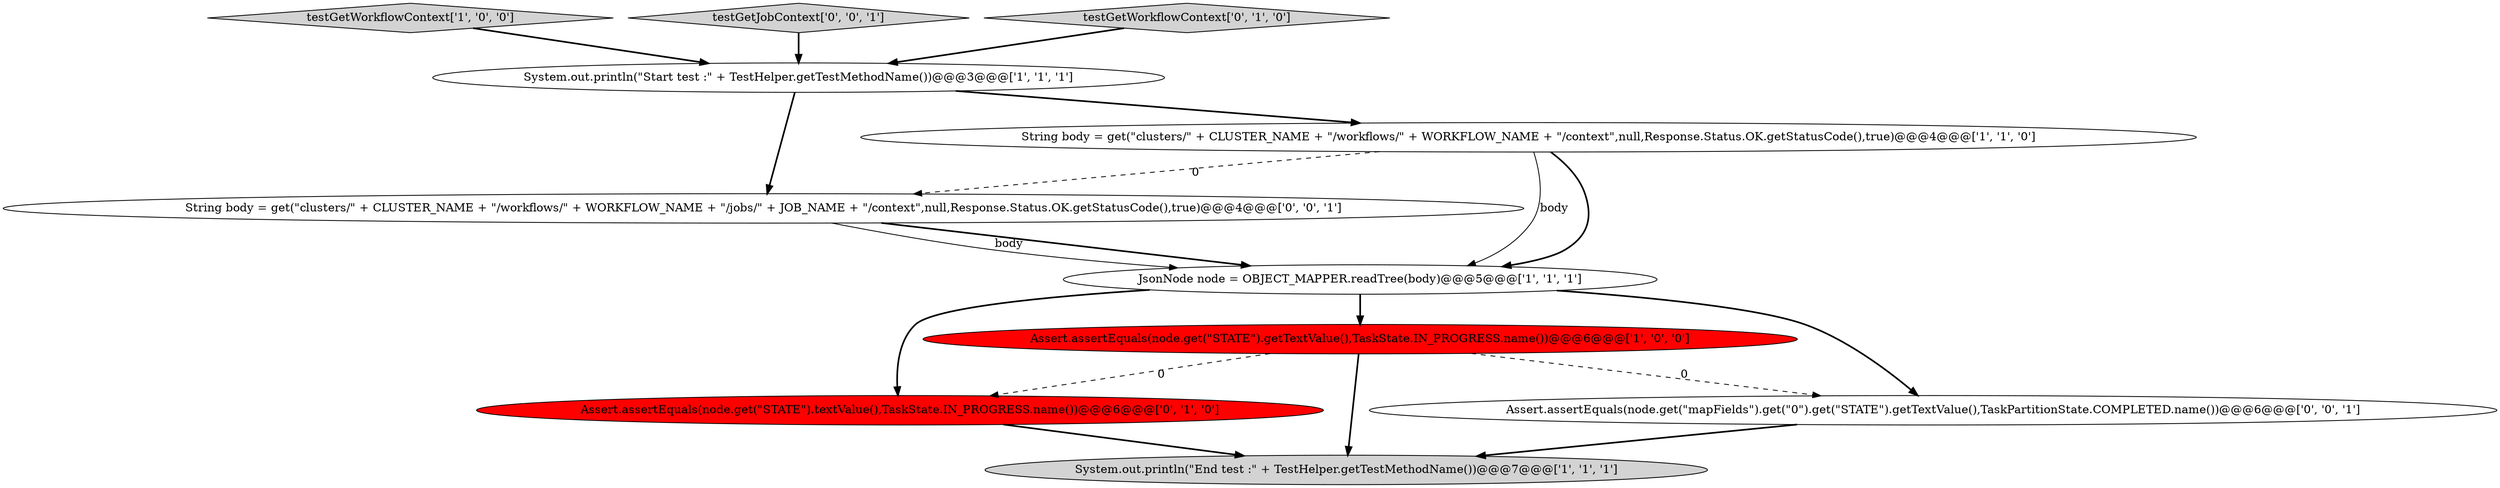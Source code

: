 digraph {
1 [style = filled, label = "System.out.println(\"Start test :\" + TestHelper.getTestMethodName())@@@3@@@['1', '1', '1']", fillcolor = white, shape = ellipse image = "AAA0AAABBB1BBB"];
4 [style = filled, label = "Assert.assertEquals(node.get(\"STATE\").getTextValue(),TaskState.IN_PROGRESS.name())@@@6@@@['1', '0', '0']", fillcolor = red, shape = ellipse image = "AAA1AAABBB1BBB"];
2 [style = filled, label = "testGetWorkflowContext['1', '0', '0']", fillcolor = lightgray, shape = diamond image = "AAA0AAABBB1BBB"];
9 [style = filled, label = "Assert.assertEquals(node.get(\"mapFields\").get(\"0\").get(\"STATE\").getTextValue(),TaskPartitionState.COMPLETED.name())@@@6@@@['0', '0', '1']", fillcolor = white, shape = ellipse image = "AAA0AAABBB3BBB"];
10 [style = filled, label = "testGetJobContext['0', '0', '1']", fillcolor = lightgray, shape = diamond image = "AAA0AAABBB3BBB"];
6 [style = filled, label = "testGetWorkflowContext['0', '1', '0']", fillcolor = lightgray, shape = diamond image = "AAA0AAABBB2BBB"];
7 [style = filled, label = "Assert.assertEquals(node.get(\"STATE\").textValue(),TaskState.IN_PROGRESS.name())@@@6@@@['0', '1', '0']", fillcolor = red, shape = ellipse image = "AAA1AAABBB2BBB"];
8 [style = filled, label = "String body = get(\"clusters/\" + CLUSTER_NAME + \"/workflows/\" + WORKFLOW_NAME + \"/jobs/\" + JOB_NAME + \"/context\",null,Response.Status.OK.getStatusCode(),true)@@@4@@@['0', '0', '1']", fillcolor = white, shape = ellipse image = "AAA0AAABBB3BBB"];
0 [style = filled, label = "System.out.println(\"End test :\" + TestHelper.getTestMethodName())@@@7@@@['1', '1', '1']", fillcolor = lightgray, shape = ellipse image = "AAA0AAABBB1BBB"];
5 [style = filled, label = "JsonNode node = OBJECT_MAPPER.readTree(body)@@@5@@@['1', '1', '1']", fillcolor = white, shape = ellipse image = "AAA0AAABBB1BBB"];
3 [style = filled, label = "String body = get(\"clusters/\" + CLUSTER_NAME + \"/workflows/\" + WORKFLOW_NAME + \"/context\",null,Response.Status.OK.getStatusCode(),true)@@@4@@@['1', '1', '0']", fillcolor = white, shape = ellipse image = "AAA0AAABBB1BBB"];
1->3 [style = bold, label=""];
3->8 [style = dashed, label="0"];
5->7 [style = bold, label=""];
6->1 [style = bold, label=""];
4->9 [style = dashed, label="0"];
3->5 [style = bold, label=""];
7->0 [style = bold, label=""];
3->5 [style = solid, label="body"];
1->8 [style = bold, label=""];
9->0 [style = bold, label=""];
8->5 [style = bold, label=""];
5->9 [style = bold, label=""];
10->1 [style = bold, label=""];
4->7 [style = dashed, label="0"];
2->1 [style = bold, label=""];
5->4 [style = bold, label=""];
4->0 [style = bold, label=""];
8->5 [style = solid, label="body"];
}
